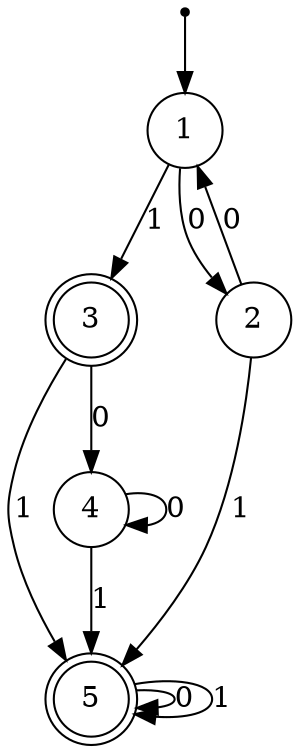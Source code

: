 digraph finite_state_machine {
    node [shape = point ]; Ai;
    node [shape = doublecircle]; 3; 5;

    node [shape = circle];
    Ai -> 1;
    1 -> 2 [ label = "0" ];
    1 -> 3 [ label = "1" ];
    2 -> 1 [ label = "0" ];
    2 -> 5 [ label = "1" ];
    3 -> 4 [ label = "0" ];
    3 -> 5 [ label = "1" ];
    4 -> 4 [ label = "0" ];
    4 -> 5 [ label = "1" ];
    5 -> 5  [ label = "0" ];
    5 -> 5  [ label = "1" ];
}
